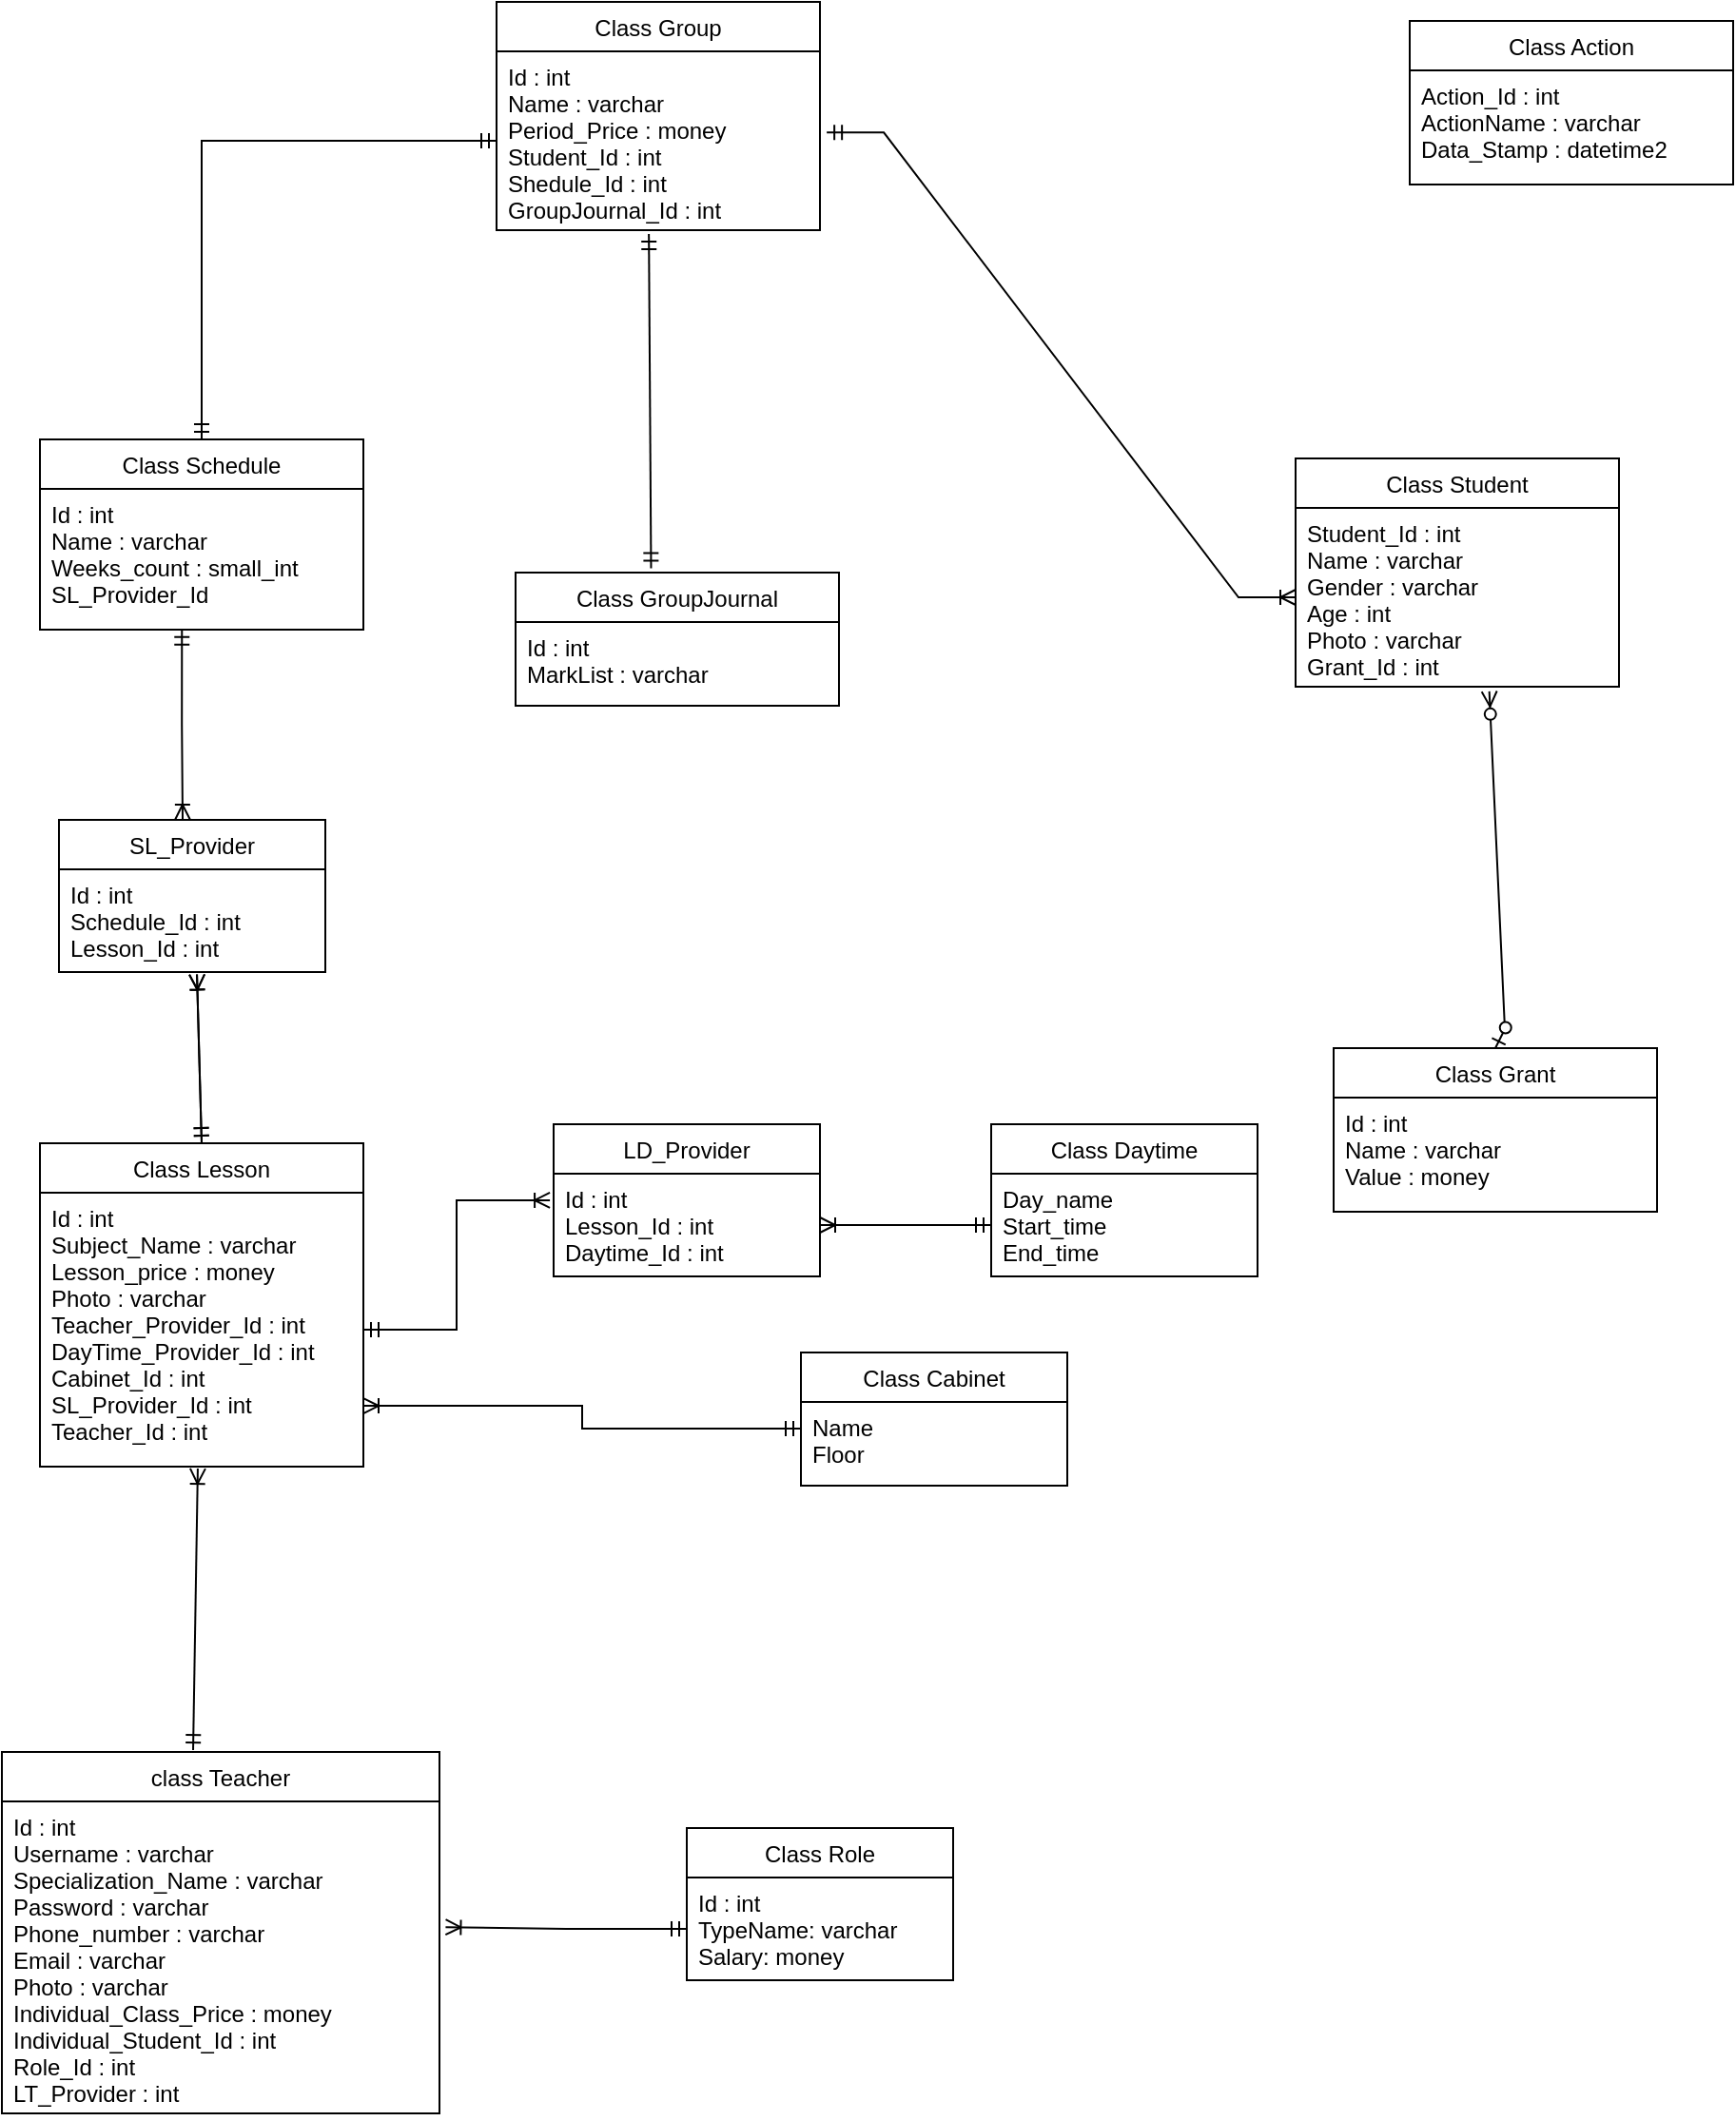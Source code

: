 <mxfile version="20.8.16" type="device"><diagram id="R2lEEEUBdFMjLlhIrx00" name="Page-1"><mxGraphModel dx="803" dy="828" grid="1" gridSize="10" guides="1" tooltips="1" connect="1" arrows="1" fold="1" page="1" pageScale="1" pageWidth="850" pageHeight="1100" math="0" shadow="0" extFonts="Permanent Marker^https://fonts.googleapis.com/css?family=Permanent+Marker"><root><mxCell id="0"/><mxCell id="1" parent="0"/><mxCell id="LIRMyeweIonp-Nv-NCVD-17" value="Class Group" style="swimlane;fontStyle=0;childLayout=stackLayout;horizontal=1;startSize=26;fillColor=none;horizontalStack=0;resizeParent=1;resizeParentMax=0;resizeLast=0;collapsible=1;marginBottom=0;" parent="1" vertex="1"><mxGeometry x="440" y="50" width="170" height="120" as="geometry"/></mxCell><mxCell id="LIRMyeweIonp-Nv-NCVD-18" value="Id : int&#10;Name : varchar&#10;Period_Price : money&#10;Student_Id : int&#10;Shedule_Id : int&#10;GroupJournal_Id : int" style="text;strokeColor=none;fillColor=none;align=left;verticalAlign=top;spacingLeft=4;spacingRight=4;overflow=hidden;rotatable=0;points=[[0,0.5],[1,0.5]];portConstraint=eastwest;" parent="LIRMyeweIonp-Nv-NCVD-17" vertex="1"><mxGeometry y="26" width="170" height="94" as="geometry"/></mxCell><mxCell id="LIRMyeweIonp-Nv-NCVD-25" value="Class Student" style="swimlane;fontStyle=0;childLayout=stackLayout;horizontal=1;startSize=26;fillColor=none;horizontalStack=0;resizeParent=1;resizeParentMax=0;resizeLast=0;collapsible=1;marginBottom=0;" parent="1" vertex="1"><mxGeometry x="860" y="290" width="170" height="120" as="geometry"/></mxCell><mxCell id="LIRMyeweIonp-Nv-NCVD-26" value="Student_Id : int&#10;Name : varchar&#10;Gender : varchar&#10;Age : int&#10;Photo : varchar&#10;Grant_Id : int" style="text;strokeColor=none;fillColor=none;align=left;verticalAlign=top;spacingLeft=4;spacingRight=4;overflow=hidden;rotatable=0;points=[[0,0.5],[1,0.5]];portConstraint=eastwest;" parent="LIRMyeweIonp-Nv-NCVD-25" vertex="1"><mxGeometry y="26" width="170" height="94" as="geometry"/></mxCell><mxCell id="LIRMyeweIonp-Nv-NCVD-27" value="Class Action" style="swimlane;fontStyle=0;childLayout=stackLayout;horizontal=1;startSize=26;fillColor=none;horizontalStack=0;resizeParent=1;resizeParentMax=0;resizeLast=0;collapsible=1;marginBottom=0;" parent="1" vertex="1"><mxGeometry x="920" y="60" width="170" height="86" as="geometry"/></mxCell><mxCell id="LIRMyeweIonp-Nv-NCVD-28" value="Action_Id : int&#10;ActionName : varchar&#10;Data_Stamp : datetime2" style="text;strokeColor=none;fillColor=none;align=left;verticalAlign=top;spacingLeft=4;spacingRight=4;overflow=hidden;rotatable=0;points=[[0,0.5],[1,0.5]];portConstraint=eastwest;" parent="LIRMyeweIonp-Nv-NCVD-27" vertex="1"><mxGeometry y="26" width="170" height="60" as="geometry"/></mxCell><mxCell id="LIRMyeweIonp-Nv-NCVD-29" value="Class Grant" style="swimlane;fontStyle=0;childLayout=stackLayout;horizontal=1;startSize=26;fillColor=none;horizontalStack=0;resizeParent=1;resizeParentMax=0;resizeLast=0;collapsible=1;marginBottom=0;" parent="1" vertex="1"><mxGeometry x="880" y="600" width="170" height="86" as="geometry"/></mxCell><mxCell id="LIRMyeweIonp-Nv-NCVD-30" value="Id : int&#10;Name : varchar&#10;Value : money" style="text;strokeColor=none;fillColor=none;align=left;verticalAlign=top;spacingLeft=4;spacingRight=4;overflow=hidden;rotatable=0;points=[[0,0.5],[1,0.5]];portConstraint=eastwest;" parent="LIRMyeweIonp-Nv-NCVD-29" vertex="1"><mxGeometry y="26" width="170" height="60" as="geometry"/></mxCell><mxCell id="LIRMyeweIonp-Nv-NCVD-31" value="Class GroupJournal" style="swimlane;fontStyle=0;childLayout=stackLayout;horizontal=1;startSize=26;fillColor=none;horizontalStack=0;resizeParent=1;resizeParentMax=0;resizeLast=0;collapsible=1;marginBottom=0;" parent="1" vertex="1"><mxGeometry x="450" y="350" width="170" height="70" as="geometry"/></mxCell><mxCell id="LIRMyeweIonp-Nv-NCVD-32" value="Id : int&#10;MarkList : varchar" style="text;strokeColor=none;fillColor=none;align=left;verticalAlign=top;spacingLeft=4;spacingRight=4;overflow=hidden;rotatable=0;points=[[0,0.5],[1,0.5]];portConstraint=eastwest;" parent="LIRMyeweIonp-Nv-NCVD-31" vertex="1"><mxGeometry y="26" width="170" height="44" as="geometry"/></mxCell><mxCell id="LIRMyeweIonp-Nv-NCVD-33" value="Class Schedule" style="swimlane;fontStyle=0;childLayout=stackLayout;horizontal=1;startSize=26;fillColor=none;horizontalStack=0;resizeParent=1;resizeParentMax=0;resizeLast=0;collapsible=1;marginBottom=0;" parent="1" vertex="1"><mxGeometry x="200" y="280" width="170" height="100" as="geometry"/></mxCell><mxCell id="LIRMyeweIonp-Nv-NCVD-34" value="Id : int&#10;Name : varchar&#10;Weeks_count : small_int&#10;SL_Provider_Id" style="text;strokeColor=none;fillColor=none;align=left;verticalAlign=top;spacingLeft=4;spacingRight=4;overflow=hidden;rotatable=0;points=[[0,0.5],[1,0.5]];portConstraint=eastwest;" parent="LIRMyeweIonp-Nv-NCVD-33" vertex="1"><mxGeometry y="26" width="170" height="74" as="geometry"/></mxCell><mxCell id="LIRMyeweIonp-Nv-NCVD-35" value="SL_Provider" style="swimlane;fontStyle=0;childLayout=stackLayout;horizontal=1;startSize=26;fillColor=none;horizontalStack=0;resizeParent=1;resizeParentMax=0;resizeLast=0;collapsible=1;marginBottom=0;" parent="1" vertex="1"><mxGeometry x="210" y="480" width="140" height="80" as="geometry"/></mxCell><mxCell id="LIRMyeweIonp-Nv-NCVD-36" value="Id : int&#10;Schedule_Id : int&#10;Lesson_Id : int" style="text;strokeColor=none;fillColor=none;align=left;verticalAlign=top;spacingLeft=4;spacingRight=4;overflow=hidden;rotatable=0;points=[[0,0.5],[1,0.5]];portConstraint=eastwest;" parent="LIRMyeweIonp-Nv-NCVD-35" vertex="1"><mxGeometry y="26" width="140" height="54" as="geometry"/></mxCell><mxCell id="LIRMyeweIonp-Nv-NCVD-37" value="Class Lesson" style="swimlane;fontStyle=0;childLayout=stackLayout;horizontal=1;startSize=26;fillColor=none;horizontalStack=0;resizeParent=1;resizeParentMax=0;resizeLast=0;collapsible=1;marginBottom=0;" parent="1" vertex="1"><mxGeometry x="200" y="650" width="170" height="170" as="geometry"/></mxCell><mxCell id="LIRMyeweIonp-Nv-NCVD-38" value="Id : int&#10;Subject_Name : varchar &#10;Lesson_price : money&#10;Photo : varchar&#10;Teacher_Provider_Id : int&#10;DayTime_Provider_Id : int&#10;Cabinet_Id : int&#10;SL_Provider_Id : int&#10;Teacher_Id : int" style="text;strokeColor=none;fillColor=none;align=left;verticalAlign=top;spacingLeft=4;spacingRight=4;overflow=hidden;rotatable=0;points=[[0,0.5],[1,0.5]];portConstraint=eastwest;" parent="LIRMyeweIonp-Nv-NCVD-37" vertex="1"><mxGeometry y="26" width="170" height="144" as="geometry"/></mxCell><mxCell id="LIRMyeweIonp-Nv-NCVD-41" value="class Teacher" style="swimlane;fontStyle=0;childLayout=stackLayout;horizontal=1;startSize=26;fillColor=none;horizontalStack=0;resizeParent=1;resizeParentMax=0;resizeLast=0;collapsible=1;marginBottom=0;" parent="1" vertex="1"><mxGeometry x="180" y="970" width="230" height="190" as="geometry"/></mxCell><mxCell id="LIRMyeweIonp-Nv-NCVD-42" value="Id : int&#10;Username : varchar &#10;Specialization_Name : varchar&#10;Password : varchar&#10;Phone_number : varchar&#10;Email : varchar&#10;Photo : varchar&#10;Individual_Class_Price : money&#10;Individual_Student_Id : int&#10;Role_Id : int&#10;LT_Provider : int" style="text;strokeColor=none;fillColor=none;align=left;verticalAlign=top;spacingLeft=4;spacingRight=4;overflow=hidden;rotatable=0;points=[[0,0.5],[1,0.5]];portConstraint=eastwest;" parent="LIRMyeweIonp-Nv-NCVD-41" vertex="1"><mxGeometry y="26" width="230" height="164" as="geometry"/></mxCell><mxCell id="LIRMyeweIonp-Nv-NCVD-46" value="Class Role" style="swimlane;fontStyle=0;childLayout=stackLayout;horizontal=1;startSize=26;fillColor=none;horizontalStack=0;resizeParent=1;resizeParentMax=0;resizeLast=0;collapsible=1;marginBottom=0;" parent="1" vertex="1"><mxGeometry x="540" y="1010" width="140" height="80" as="geometry"/></mxCell><mxCell id="LIRMyeweIonp-Nv-NCVD-47" value="Id : int&#10;TypeName: varchar&#10;Salary: money&#10;" style="text;strokeColor=none;fillColor=none;align=left;verticalAlign=top;spacingLeft=4;spacingRight=4;overflow=hidden;rotatable=0;points=[[0,0.5],[1,0.5]];portConstraint=eastwest;" parent="LIRMyeweIonp-Nv-NCVD-46" vertex="1"><mxGeometry y="26" width="140" height="54" as="geometry"/></mxCell><mxCell id="LIRMyeweIonp-Nv-NCVD-48" value="Class Cabinet" style="swimlane;fontStyle=0;childLayout=stackLayout;horizontal=1;startSize=26;fillColor=none;horizontalStack=0;resizeParent=1;resizeParentMax=0;resizeLast=0;collapsible=1;marginBottom=0;" parent="1" vertex="1"><mxGeometry x="600" y="760" width="140" height="70" as="geometry"/></mxCell><mxCell id="LIRMyeweIonp-Nv-NCVD-49" value="Name&#10;Floor" style="text;strokeColor=none;fillColor=none;align=left;verticalAlign=top;spacingLeft=4;spacingRight=4;overflow=hidden;rotatable=0;points=[[0,0.5],[1,0.5]];portConstraint=eastwest;" parent="LIRMyeweIonp-Nv-NCVD-48" vertex="1"><mxGeometry y="26" width="140" height="44" as="geometry"/></mxCell><mxCell id="LIRMyeweIonp-Nv-NCVD-50" value="Class Daytime" style="swimlane;fontStyle=0;childLayout=stackLayout;horizontal=1;startSize=26;fillColor=none;horizontalStack=0;resizeParent=1;resizeParentMax=0;resizeLast=0;collapsible=1;marginBottom=0;" parent="1" vertex="1"><mxGeometry x="700" y="640" width="140" height="80" as="geometry"/></mxCell><mxCell id="LIRMyeweIonp-Nv-NCVD-51" value="Day_name&#10;Start_time&#10;End_time" style="text;strokeColor=none;fillColor=none;align=left;verticalAlign=top;spacingLeft=4;spacingRight=4;overflow=hidden;rotatable=0;points=[[0,0.5],[1,0.5]];portConstraint=eastwest;" parent="LIRMyeweIonp-Nv-NCVD-50" vertex="1"><mxGeometry y="26" width="140" height="54" as="geometry"/></mxCell><mxCell id="LIRMyeweIonp-Nv-NCVD-60" value="" style="fontSize=12;html=1;endArrow=ERmandOne;startArrow=ERmandOne;rounded=0;entryX=0.471;entryY=1.021;entryDx=0;entryDy=0;entryPerimeter=0;exitX=0.419;exitY=-0.032;exitDx=0;exitDy=0;exitPerimeter=0;" parent="1" source="LIRMyeweIonp-Nv-NCVD-31" target="LIRMyeweIonp-Nv-NCVD-18" edge="1"><mxGeometry width="100" height="100" relative="1" as="geometry"><mxPoint x="340" y="320" as="sourcePoint"/><mxPoint x="440" y="220" as="targetPoint"/></mxGeometry></mxCell><mxCell id="LIRMyeweIonp-Nv-NCVD-61" value="" style="fontSize=12;html=1;endArrow=ERmandOne;startArrow=ERmandOne;rounded=0;entryX=0;entryY=0.5;entryDx=0;entryDy=0;edgeStyle=orthogonalEdgeStyle;exitX=0.5;exitY=0;exitDx=0;exitDy=0;" parent="1" source="LIRMyeweIonp-Nv-NCVD-33" target="LIRMyeweIonp-Nv-NCVD-18" edge="1"><mxGeometry width="100" height="100" relative="1" as="geometry"><mxPoint x="280" y="210" as="sourcePoint"/><mxPoint x="380" y="146" as="targetPoint"/></mxGeometry></mxCell><mxCell id="LIRMyeweIonp-Nv-NCVD-62" value="" style="edgeStyle=orthogonalEdgeStyle;fontSize=12;html=1;endArrow=ERoneToMany;startArrow=ERmandOne;rounded=0;exitX=0.439;exitY=0.998;exitDx=0;exitDy=0;exitPerimeter=0;" parent="1" source="LIRMyeweIonp-Nv-NCVD-34" edge="1"><mxGeometry width="100" height="100" relative="1" as="geometry"><mxPoint x="290" y="410" as="sourcePoint"/><mxPoint x="275" y="480" as="targetPoint"/></mxGeometry></mxCell><mxCell id="LIRMyeweIonp-Nv-NCVD-66" value="" style="fontSize=12;html=1;endArrow=ERoneToMany;startArrow=ERmandOne;rounded=0;entryX=0.518;entryY=1.024;entryDx=0;entryDy=0;entryPerimeter=0;exitX=0.5;exitY=0;exitDx=0;exitDy=0;" parent="1" source="LIRMyeweIonp-Nv-NCVD-37" target="LIRMyeweIonp-Nv-NCVD-36" edge="1"><mxGeometry width="100" height="100" relative="1" as="geometry"><mxPoint x="640" y="630" as="sourcePoint"/><mxPoint x="740" y="530" as="targetPoint"/></mxGeometry></mxCell><mxCell id="LIRMyeweIonp-Nv-NCVD-67" value="" style="fontSize=12;html=1;endArrow=ERoneToMany;startArrow=ERmandOne;rounded=0;entryX=0.488;entryY=1.007;entryDx=0;entryDy=0;entryPerimeter=0;exitX=0.437;exitY=-0.005;exitDx=0;exitDy=0;exitPerimeter=0;" parent="1" source="LIRMyeweIonp-Nv-NCVD-41" target="LIRMyeweIonp-Nv-NCVD-38" edge="1"><mxGeometry width="100" height="100" relative="1" as="geometry"><mxPoint x="620" y="1000" as="sourcePoint"/><mxPoint x="288.32" y="976.998" as="targetPoint"/></mxGeometry></mxCell><mxCell id="LIRMyeweIonp-Nv-NCVD-69" value="" style="edgeStyle=elbowEdgeStyle;fontSize=12;html=1;endArrow=ERoneToMany;startArrow=ERmandOne;rounded=0;entryX=1.014;entryY=0.403;entryDx=0;entryDy=0;entryPerimeter=0;exitX=0;exitY=0.5;exitDx=0;exitDy=0;" parent="1" source="LIRMyeweIonp-Nv-NCVD-47" target="LIRMyeweIonp-Nv-NCVD-42" edge="1"><mxGeometry width="100" height="100" relative="1" as="geometry"><mxPoint x="690" y="1070" as="sourcePoint"/><mxPoint x="490" y="1170" as="targetPoint"/></mxGeometry></mxCell><mxCell id="LIRMyeweIonp-Nv-NCVD-71" value="" style="edgeStyle=entityRelationEdgeStyle;fontSize=12;html=1;endArrow=ERoneToMany;startArrow=ERmandOne;rounded=0;exitX=1.021;exitY=0.454;exitDx=0;exitDy=0;exitPerimeter=0;entryX=0;entryY=0.5;entryDx=0;entryDy=0;" parent="1" source="LIRMyeweIonp-Nv-NCVD-18" target="LIRMyeweIonp-Nv-NCVD-26" edge="1"><mxGeometry width="100" height="100" relative="1" as="geometry"><mxPoint x="640" y="130" as="sourcePoint"/><mxPoint x="740" y="30" as="targetPoint"/></mxGeometry></mxCell><mxCell id="LIRMyeweIonp-Nv-NCVD-72" value="" style="fontSize=12;html=1;endArrow=ERzeroToMany;startArrow=ERzeroToOne;rounded=0;exitX=0.5;exitY=0;exitDx=0;exitDy=0;entryX=0.599;entryY=1.026;entryDx=0;entryDy=0;entryPerimeter=0;" parent="1" source="LIRMyeweIonp-Nv-NCVD-29" target="LIRMyeweIonp-Nv-NCVD-26" edge="1"><mxGeometry width="100" height="100" relative="1" as="geometry"><mxPoint x="920" y="566" as="sourcePoint"/><mxPoint x="1020" y="466" as="targetPoint"/><Array as="points"><mxPoint x="970" y="590"/></Array></mxGeometry></mxCell><mxCell id="LIRMyeweIonp-Nv-NCVD-74" value="LD_Provider" style="swimlane;fontStyle=0;childLayout=stackLayout;horizontal=1;startSize=26;fillColor=none;horizontalStack=0;resizeParent=1;resizeParentMax=0;resizeLast=0;collapsible=1;marginBottom=0;" parent="1" vertex="1"><mxGeometry x="470" y="640" width="140" height="80" as="geometry"/></mxCell><mxCell id="LIRMyeweIonp-Nv-NCVD-75" value="Id : int&#10;Lesson_Id : int&#10;Daytime_Id : int" style="text;strokeColor=none;fillColor=none;align=left;verticalAlign=top;spacingLeft=4;spacingRight=4;overflow=hidden;rotatable=0;points=[[0,0.5],[1,0.5]];portConstraint=eastwest;" parent="LIRMyeweIonp-Nv-NCVD-74" vertex="1"><mxGeometry y="26" width="140" height="54" as="geometry"/></mxCell><mxCell id="rgGjpOoXksITQoFTBG0b-1" value="" style="fontSize=12;html=1;endArrow=ERoneToMany;startArrow=ERmandOne;rounded=0;entryX=0.518;entryY=1.024;entryDx=0;entryDy=0;entryPerimeter=0;exitX=0.5;exitY=0;exitDx=0;exitDy=0;" parent="1" edge="1"><mxGeometry width="100" height="100" relative="1" as="geometry"><mxPoint x="285" y="650" as="sourcePoint"/><mxPoint x="282.52" y="561.296" as="targetPoint"/></mxGeometry></mxCell><mxCell id="rgGjpOoXksITQoFTBG0b-2" value="" style="fontSize=12;html=1;endArrow=ERoneToMany;startArrow=ERmandOne;rounded=0;entryX=-0.014;entryY=0.259;entryDx=0;entryDy=0;entryPerimeter=0;exitX=1;exitY=0.5;exitDx=0;exitDy=0;edgeStyle=elbowEdgeStyle;" parent="1" source="LIRMyeweIonp-Nv-NCVD-38" target="LIRMyeweIonp-Nv-NCVD-75" edge="1"><mxGeometry width="100" height="100" relative="1" as="geometry"><mxPoint x="392.48" y="728.7" as="sourcePoint"/><mxPoint x="390" y="639.996" as="targetPoint"/></mxGeometry></mxCell><mxCell id="rgGjpOoXksITQoFTBG0b-3" value="" style="fontSize=12;html=1;endArrow=ERoneToMany;startArrow=ERmandOne;rounded=0;entryX=1;entryY=0.5;entryDx=0;entryDy=0;exitX=0;exitY=0.5;exitDx=0;exitDy=0;" parent="1" source="LIRMyeweIonp-Nv-NCVD-51" target="LIRMyeweIonp-Nv-NCVD-75" edge="1"><mxGeometry width="100" height="100" relative="1" as="geometry"><mxPoint x="630" y="608.01" as="sourcePoint"/><mxPoint x="728.04" y="539.996" as="targetPoint"/></mxGeometry></mxCell><mxCell id="_YZwyROtcGJbEV8zfZb9-4" value="" style="fontSize=12;html=1;endArrow=ERoneToMany;startArrow=ERmandOne;rounded=0;exitX=0;exitY=0.318;exitDx=0;exitDy=0;exitPerimeter=0;entryX=1;entryY=0.778;entryDx=0;entryDy=0;edgeStyle=elbowEdgeStyle;entryPerimeter=0;" parent="1" source="LIRMyeweIonp-Nv-NCVD-49" target="LIRMyeweIonp-Nv-NCVD-38" edge="1"><mxGeometry width="100" height="100" relative="1" as="geometry"><mxPoint x="670" y="855.002" as="sourcePoint"/><mxPoint x="650" y="813" as="targetPoint"/></mxGeometry></mxCell></root></mxGraphModel></diagram></mxfile>